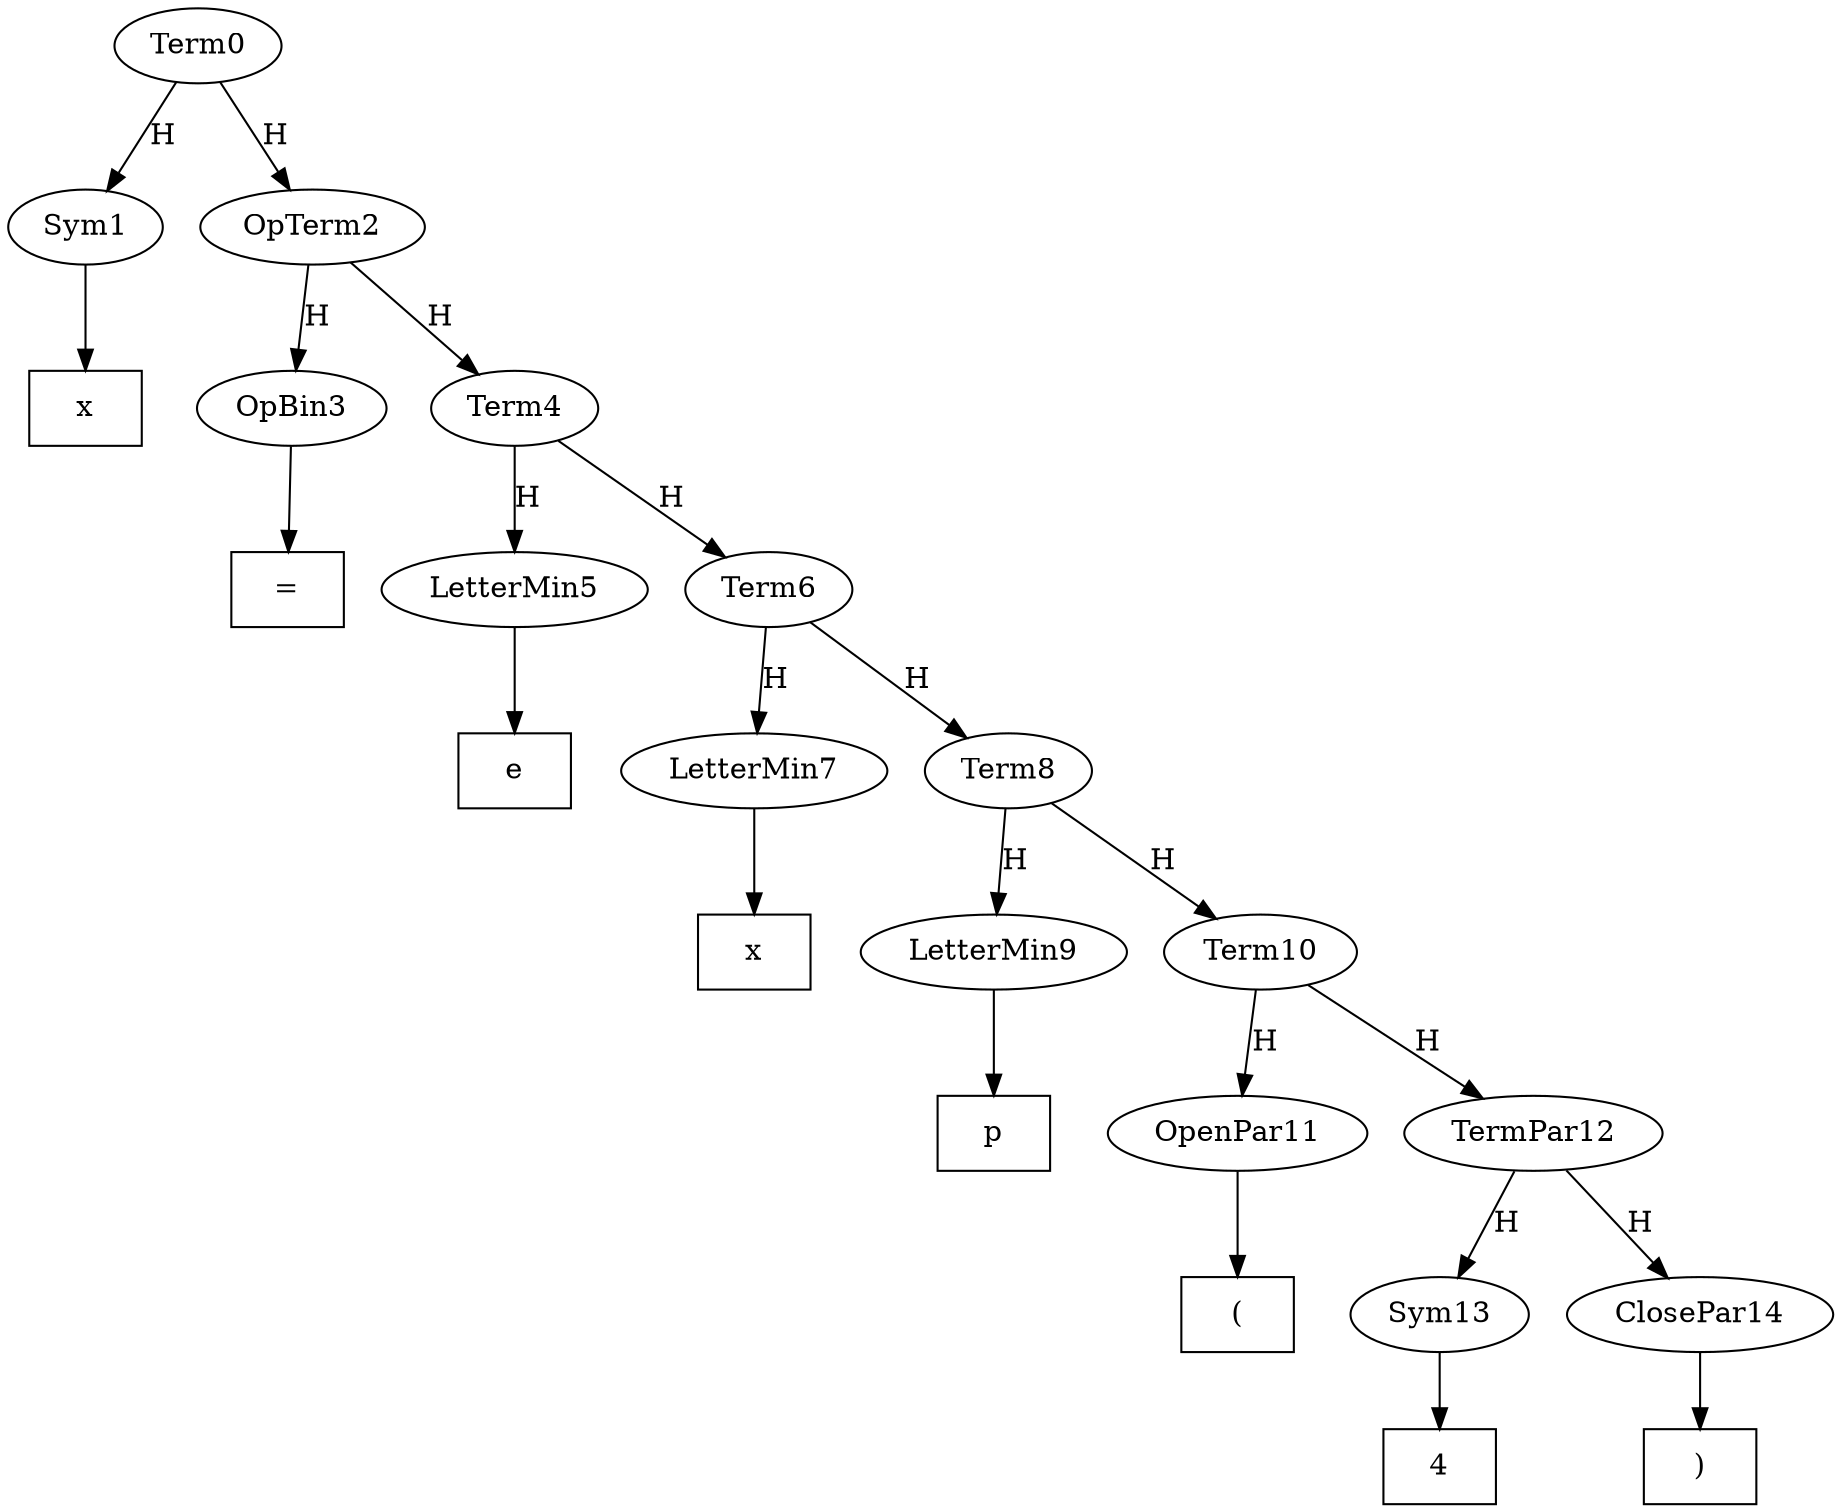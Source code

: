 digraph mathExp{
Term0 -> Sym1 [label=H]
Tx1 [shape=box,label="x"]
Sym1 -> Tx1
Term0 -> OpTerm2 [label=H]
OpTerm2 -> OpBin3 [label=H]
Te3 [shape=box,label="="]
OpBin3 -> Te3
OpTerm2 -> Term4 [label=H]
Term4 -> LetterMin5 [label=H]
Te5 [shape=box,label="e"]
LetterMin5 -> Te5
Term4 -> Term6 [label=H]
Term6 -> LetterMin7 [label=H]
Tx7 [shape=box,label="x"]
LetterMin7 -> Tx7
Term6 -> Term8 [label=H]
Term8 -> LetterMin9 [label=H]
Tp9 [shape=box,label="p"]
LetterMin9 -> Tp9
Term8 -> Term10 [label=H]
Term10 -> OpenPar11 [label=H]
TL11 [shape=box,label="("]
OpenPar11 -> TL11
Term10 -> TermPar12 [label=H]
TermPar12 -> Sym13 [label=H]
T413 [shape=box,label="4"]
Sym13 -> T413
TermPar12 -> ClosePar14 [label=H]
TR14 [shape=box,label=")"]
ClosePar14 -> TR14
}
